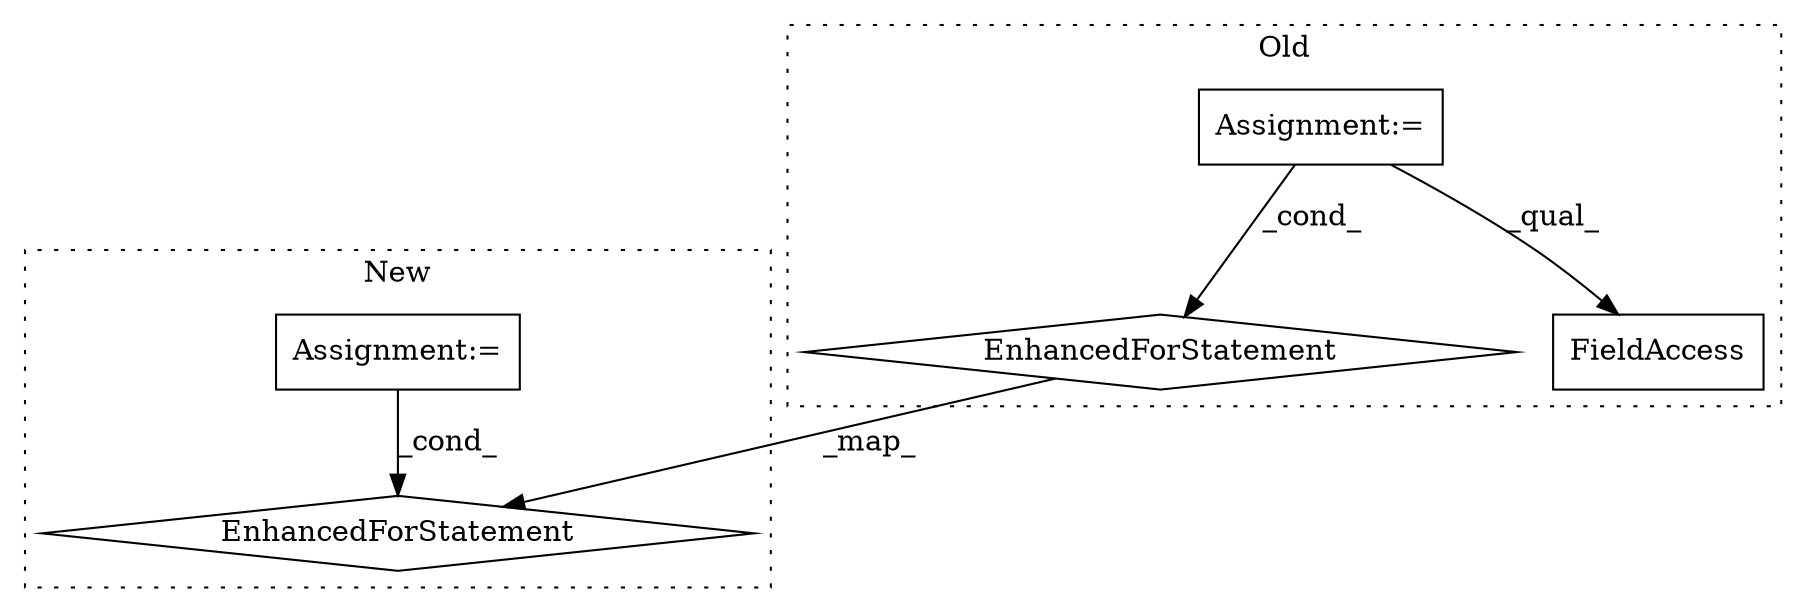 digraph G {
subgraph cluster0 {
1 [label="EnhancedForStatement" a="70" s="7798,7931" l="69,2" shape="diamond"];
4 [label="Assignment:=" a="7" s="7015" l="1" shape="box"];
5 [label="FieldAccess" a="22" s="7744" l="17" shape="box"];
label = "Old";
style="dotted";
}
subgraph cluster1 {
2 [label="EnhancedForStatement" a="70" s="7439,7566" l="63,2" shape="diamond"];
3 [label="Assignment:=" a="7" s="7439,7566" l="63,2" shape="box"];
label = "New";
style="dotted";
}
1 -> 2 [label="_map_"];
3 -> 2 [label="_cond_"];
4 -> 1 [label="_cond_"];
4 -> 5 [label="_qual_"];
}